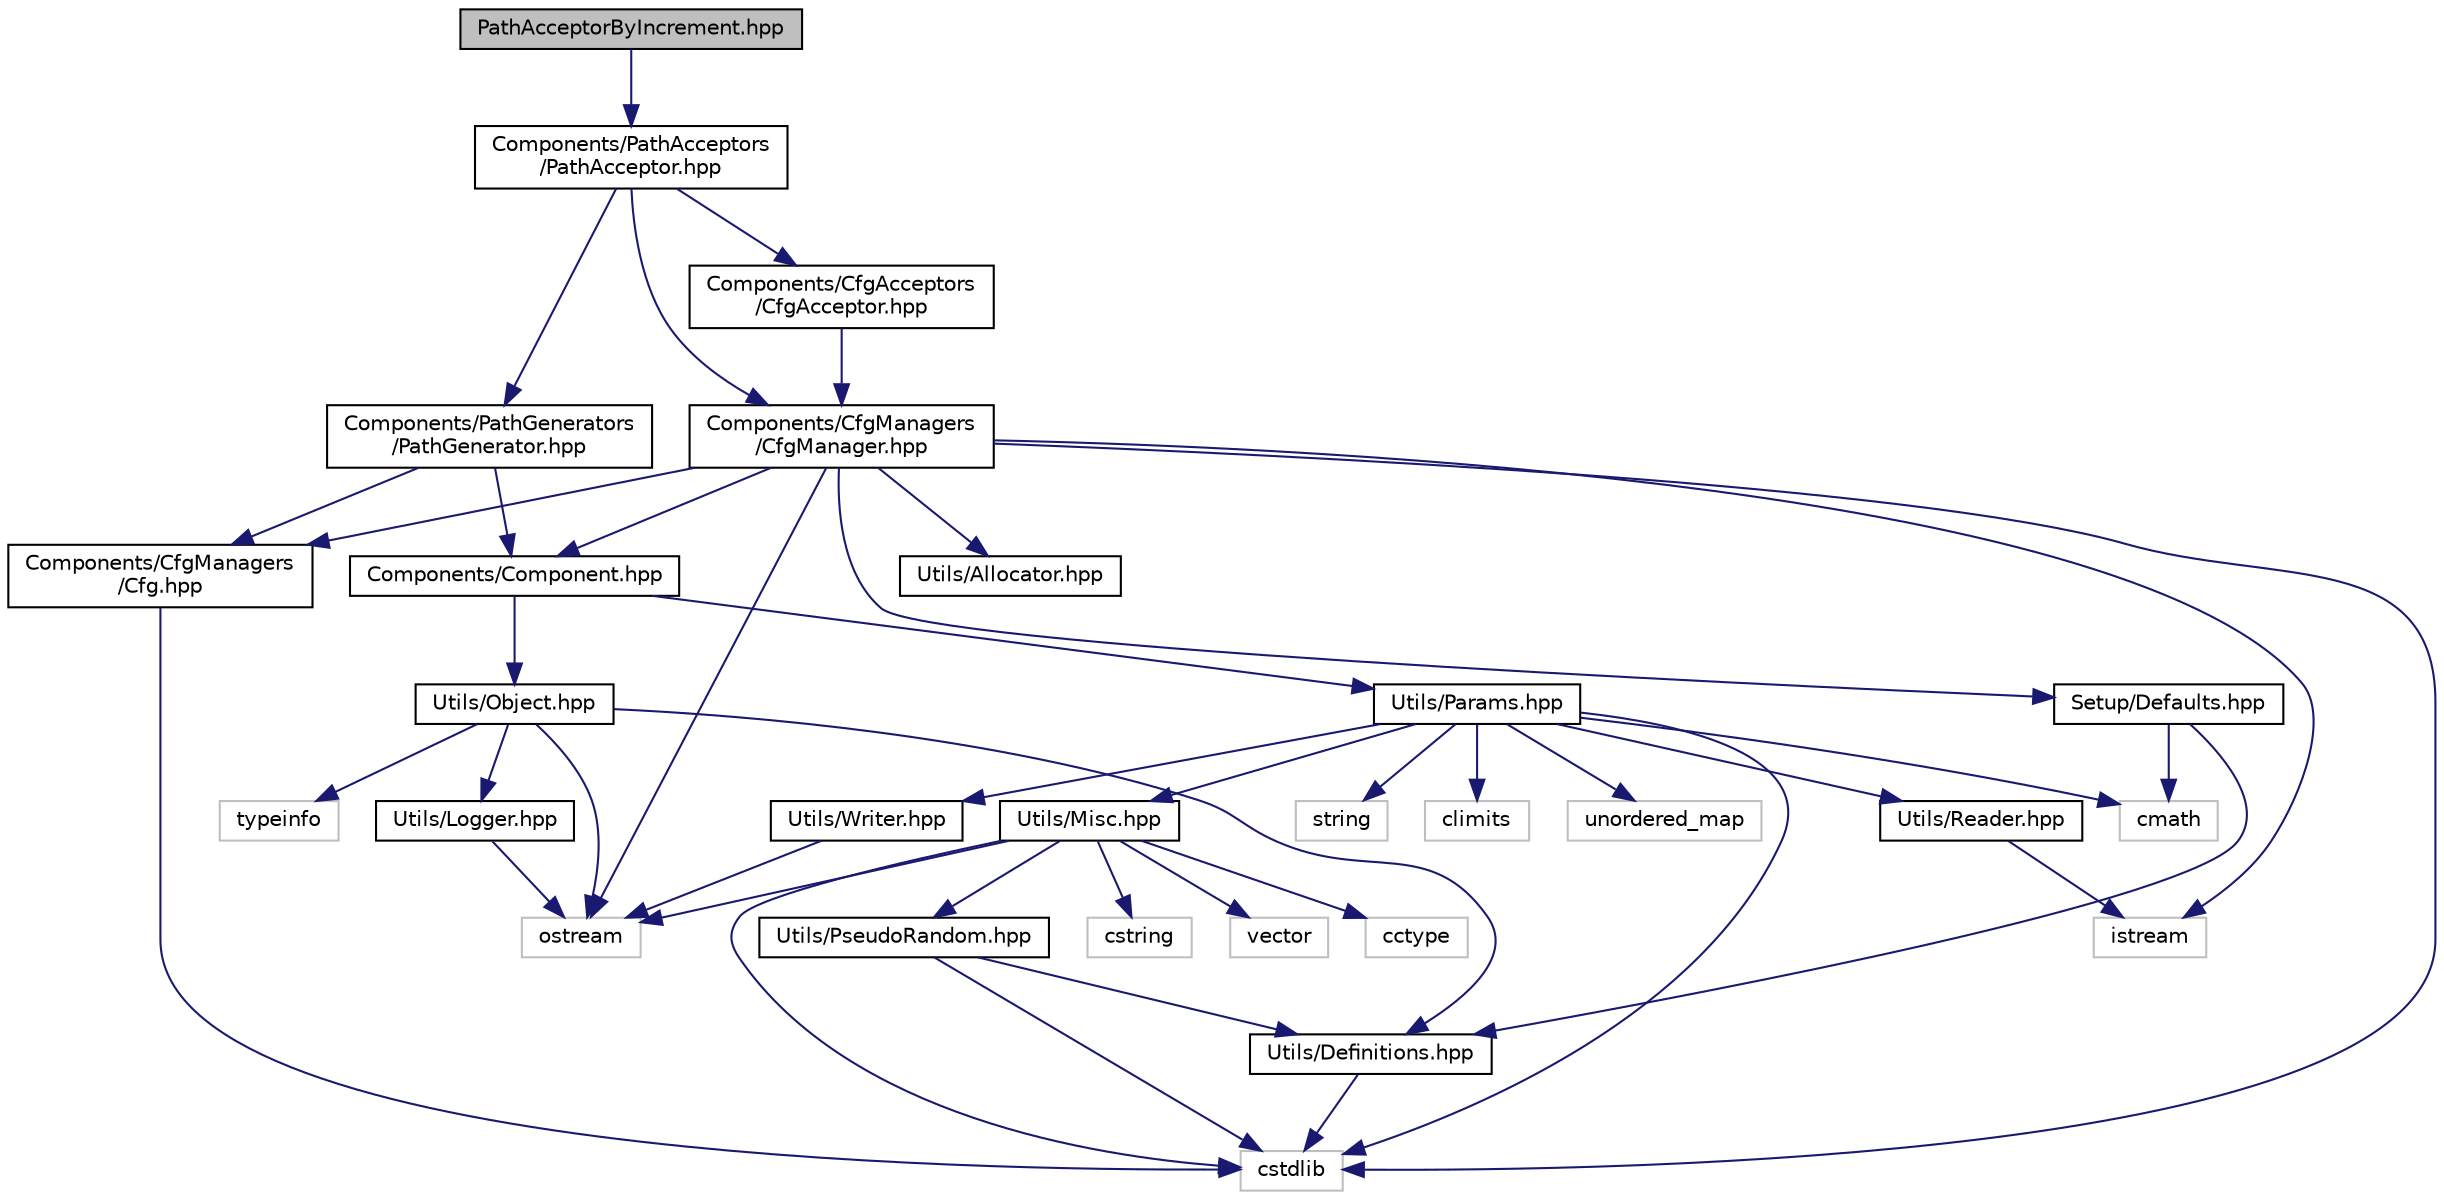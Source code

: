 digraph "PathAcceptorByIncrement.hpp"
{
  bgcolor="transparent";
  edge [fontname="Helvetica",fontsize="10",labelfontname="Helvetica",labelfontsize="10"];
  node [fontname="Helvetica",fontsize="10",shape=record];
  Node1 [label="PathAcceptorByIncrement.hpp",height=0.2,width=0.4,color="black", fillcolor="grey75", style="filled", fontcolor="black"];
  Node1 -> Node2 [color="midnightblue",fontsize="10",style="solid",fontname="Helvetica"];
  Node2 [label="Components/PathAcceptors\l/PathAcceptor.hpp",height=0.2,width=0.4,color="black",URL="$PathAcceptor_8hpp.html"];
  Node2 -> Node3 [color="midnightblue",fontsize="10",style="solid",fontname="Helvetica"];
  Node3 [label="Components/PathGenerators\l/PathGenerator.hpp",height=0.2,width=0.4,color="black",URL="$PathGenerator_8hpp.html"];
  Node3 -> Node4 [color="midnightblue",fontsize="10",style="solid",fontname="Helvetica"];
  Node4 [label="Components/CfgManagers\l/Cfg.hpp",height=0.2,width=0.4,color="black",URL="$Cfg_8hpp.html"];
  Node4 -> Node5 [color="midnightblue",fontsize="10",style="solid",fontname="Helvetica"];
  Node5 [label="cstdlib",height=0.2,width=0.4,color="grey75"];
  Node3 -> Node6 [color="midnightblue",fontsize="10",style="solid",fontname="Helvetica"];
  Node6 [label="Components/Component.hpp",height=0.2,width=0.4,color="black",URL="$Component_8hpp.html"];
  Node6 -> Node7 [color="midnightblue",fontsize="10",style="solid",fontname="Helvetica"];
  Node7 [label="Utils/Object.hpp",height=0.2,width=0.4,color="black",URL="$Object_8hpp.html"];
  Node7 -> Node8 [color="midnightblue",fontsize="10",style="solid",fontname="Helvetica"];
  Node8 [label="Utils/Definitions.hpp",height=0.2,width=0.4,color="black",URL="$Definitions_8hpp.html"];
  Node8 -> Node5 [color="midnightblue",fontsize="10",style="solid",fontname="Helvetica"];
  Node7 -> Node9 [color="midnightblue",fontsize="10",style="solid",fontname="Helvetica"];
  Node9 [label="Utils/Logger.hpp",height=0.2,width=0.4,color="black",URL="$Logger_8hpp.html"];
  Node9 -> Node10 [color="midnightblue",fontsize="10",style="solid",fontname="Helvetica"];
  Node10 [label="ostream",height=0.2,width=0.4,color="grey75"];
  Node7 -> Node11 [color="midnightblue",fontsize="10",style="solid",fontname="Helvetica"];
  Node11 [label="typeinfo",height=0.2,width=0.4,color="grey75"];
  Node7 -> Node10 [color="midnightblue",fontsize="10",style="solid",fontname="Helvetica"];
  Node6 -> Node12 [color="midnightblue",fontsize="10",style="solid",fontname="Helvetica"];
  Node12 [label="Utils/Params.hpp",height=0.2,width=0.4,color="black",URL="$Params_8hpp.html"];
  Node12 -> Node13 [color="midnightblue",fontsize="10",style="solid",fontname="Helvetica"];
  Node13 [label="Utils/Reader.hpp",height=0.2,width=0.4,color="black",URL="$Reader_8hpp.html"];
  Node13 -> Node14 [color="midnightblue",fontsize="10",style="solid",fontname="Helvetica"];
  Node14 [label="istream",height=0.2,width=0.4,color="grey75"];
  Node12 -> Node15 [color="midnightblue",fontsize="10",style="solid",fontname="Helvetica"];
  Node15 [label="Utils/Writer.hpp",height=0.2,width=0.4,color="black",URL="$Writer_8hpp.html"];
  Node15 -> Node10 [color="midnightblue",fontsize="10",style="solid",fontname="Helvetica"];
  Node12 -> Node16 [color="midnightblue",fontsize="10",style="solid",fontname="Helvetica"];
  Node16 [label="Utils/Misc.hpp",height=0.2,width=0.4,color="black",URL="$Misc_8hpp.html"];
  Node16 -> Node17 [color="midnightblue",fontsize="10",style="solid",fontname="Helvetica"];
  Node17 [label="Utils/PseudoRandom.hpp",height=0.2,width=0.4,color="black",URL="$PseudoRandom_8hpp.html"];
  Node17 -> Node8 [color="midnightblue",fontsize="10",style="solid",fontname="Helvetica"];
  Node17 -> Node5 [color="midnightblue",fontsize="10",style="solid",fontname="Helvetica"];
  Node16 -> Node18 [color="midnightblue",fontsize="10",style="solid",fontname="Helvetica"];
  Node18 [label="vector",height=0.2,width=0.4,color="grey75"];
  Node16 -> Node19 [color="midnightblue",fontsize="10",style="solid",fontname="Helvetica"];
  Node19 [label="cctype",height=0.2,width=0.4,color="grey75"];
  Node16 -> Node5 [color="midnightblue",fontsize="10",style="solid",fontname="Helvetica"];
  Node16 -> Node20 [color="midnightblue",fontsize="10",style="solid",fontname="Helvetica"];
  Node20 [label="cstring",height=0.2,width=0.4,color="grey75"];
  Node16 -> Node10 [color="midnightblue",fontsize="10",style="solid",fontname="Helvetica"];
  Node12 -> Node5 [color="midnightblue",fontsize="10",style="solid",fontname="Helvetica"];
  Node12 -> Node21 [color="midnightblue",fontsize="10",style="solid",fontname="Helvetica"];
  Node21 [label="string",height=0.2,width=0.4,color="grey75"];
  Node12 -> Node22 [color="midnightblue",fontsize="10",style="solid",fontname="Helvetica"];
  Node22 [label="climits",height=0.2,width=0.4,color="grey75"];
  Node12 -> Node23 [color="midnightblue",fontsize="10",style="solid",fontname="Helvetica"];
  Node23 [label="cmath",height=0.2,width=0.4,color="grey75"];
  Node12 -> Node24 [color="midnightblue",fontsize="10",style="solid",fontname="Helvetica"];
  Node24 [label="unordered_map",height=0.2,width=0.4,color="grey75"];
  Node2 -> Node25 [color="midnightblue",fontsize="10",style="solid",fontname="Helvetica"];
  Node25 [label="Components/CfgManagers\l/CfgManager.hpp",height=0.2,width=0.4,color="black",URL="$CfgManager_8hpp.html"];
  Node25 -> Node6 [color="midnightblue",fontsize="10",style="solid",fontname="Helvetica"];
  Node25 -> Node4 [color="midnightblue",fontsize="10",style="solid",fontname="Helvetica"];
  Node25 -> Node26 [color="midnightblue",fontsize="10",style="solid",fontname="Helvetica"];
  Node26 [label="Setup/Defaults.hpp",height=0.2,width=0.4,color="black",URL="$Defaults_8hpp.html"];
  Node26 -> Node8 [color="midnightblue",fontsize="10",style="solid",fontname="Helvetica"];
  Node26 -> Node23 [color="midnightblue",fontsize="10",style="solid",fontname="Helvetica"];
  Node25 -> Node27 [color="midnightblue",fontsize="10",style="solid",fontname="Helvetica"];
  Node27 [label="Utils/Allocator.hpp",height=0.2,width=0.4,color="black",URL="$Allocator_8hpp.html"];
  Node25 -> Node5 [color="midnightblue",fontsize="10",style="solid",fontname="Helvetica"];
  Node25 -> Node10 [color="midnightblue",fontsize="10",style="solid",fontname="Helvetica"];
  Node25 -> Node14 [color="midnightblue",fontsize="10",style="solid",fontname="Helvetica"];
  Node2 -> Node28 [color="midnightblue",fontsize="10",style="solid",fontname="Helvetica"];
  Node28 [label="Components/CfgAcceptors\l/CfgAcceptor.hpp",height=0.2,width=0.4,color="black",URL="$CfgAcceptor_8hpp.html"];
  Node28 -> Node25 [color="midnightblue",fontsize="10",style="solid",fontname="Helvetica"];
}
